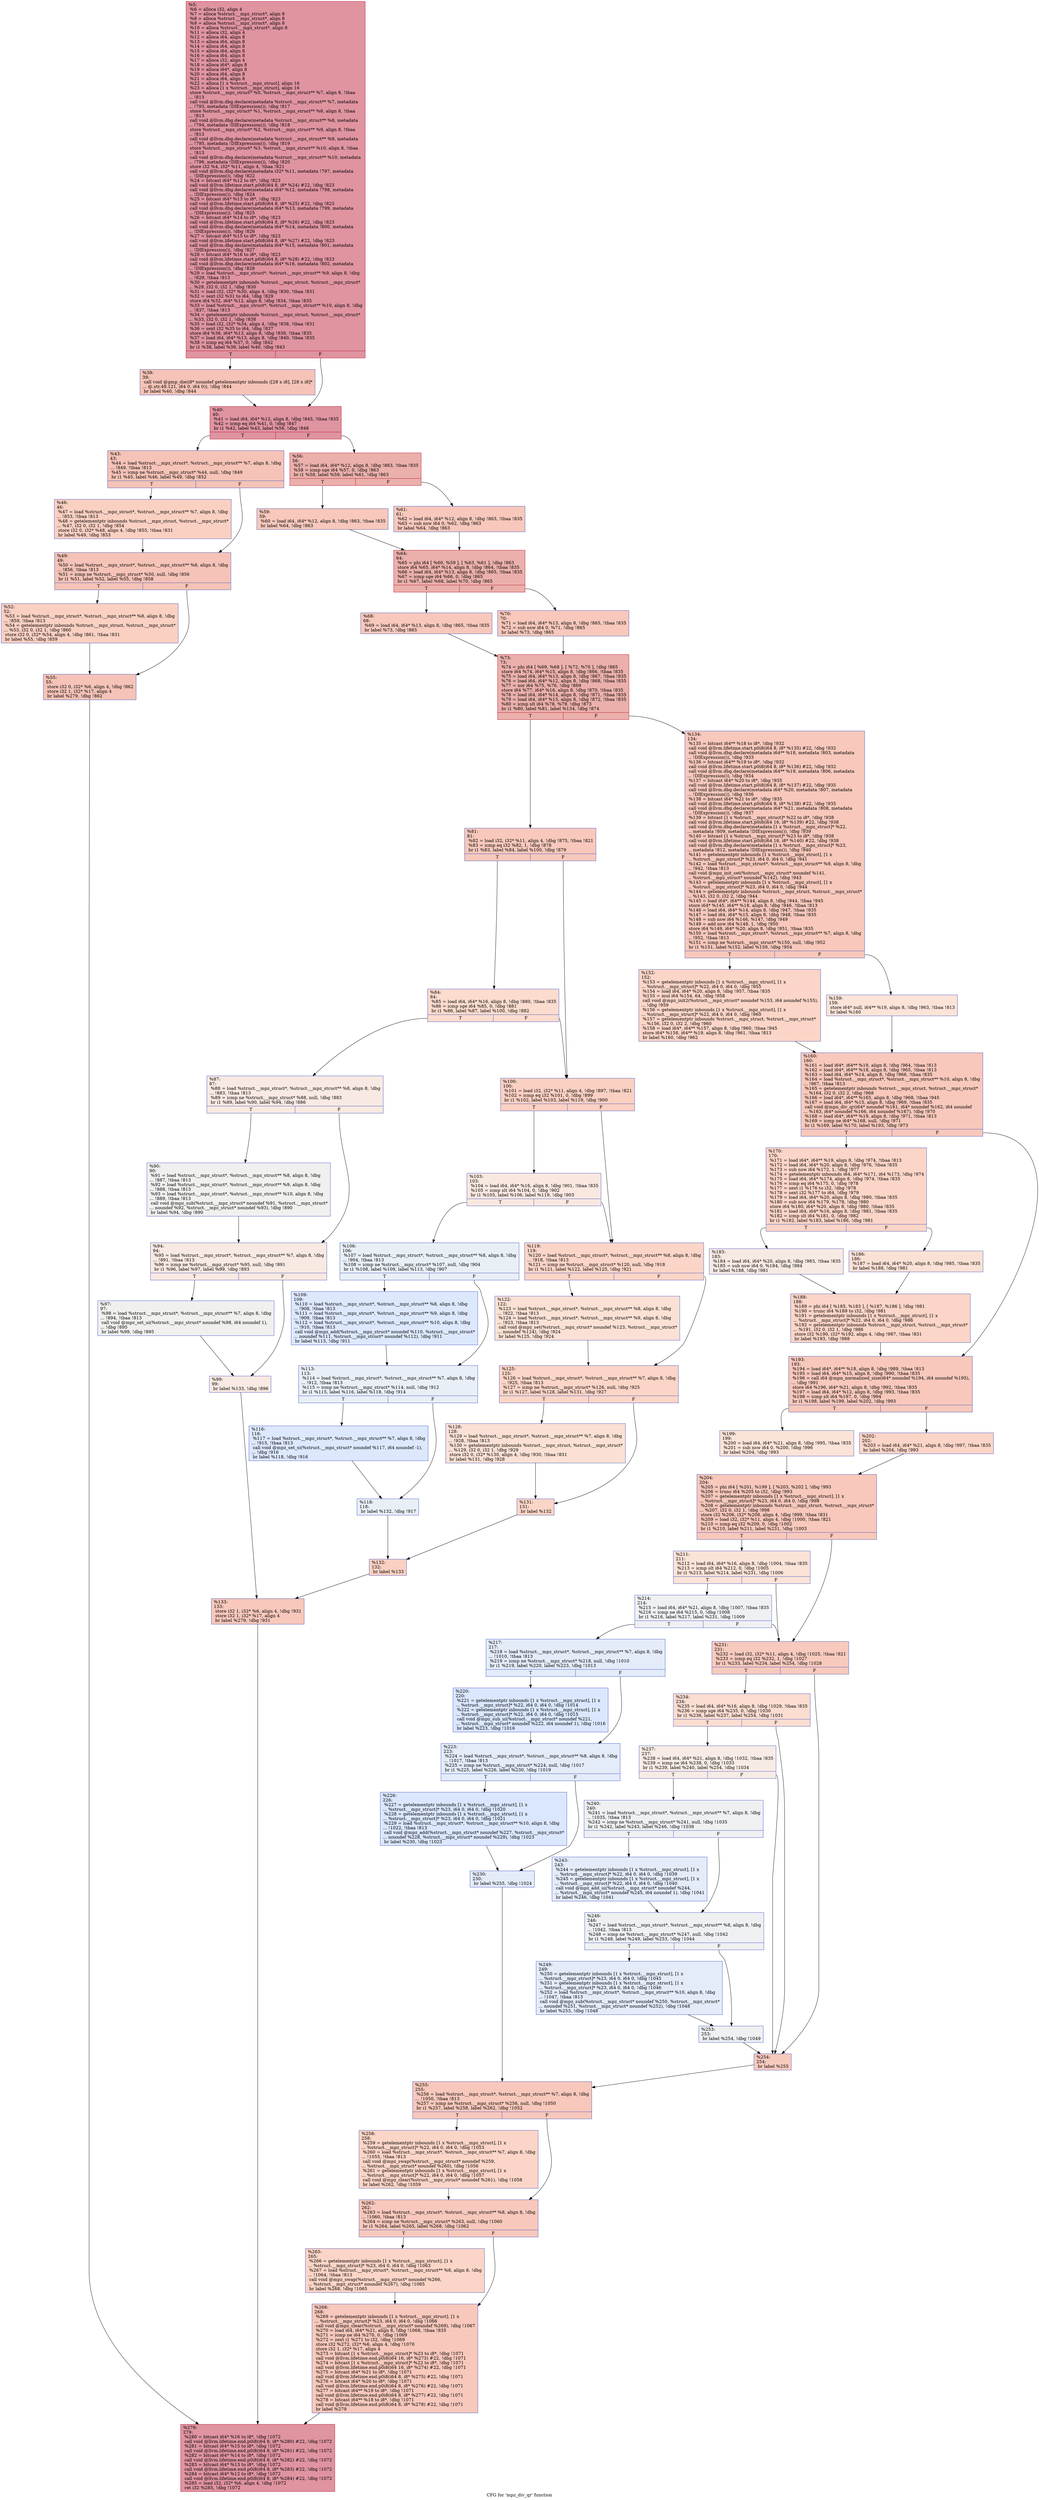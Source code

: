 digraph "CFG for 'mpz_div_qr' function" {
	label="CFG for 'mpz_div_qr' function";

	Node0x26c2de0 [shape=record,color="#b70d28ff", style=filled, fillcolor="#b70d2870",label="{%5:\l  %6 = alloca i32, align 4\l  %7 = alloca %struct.__mpz_struct*, align 8\l  %8 = alloca %struct.__mpz_struct*, align 8\l  %9 = alloca %struct.__mpz_struct*, align 8\l  %10 = alloca %struct.__mpz_struct*, align 8\l  %11 = alloca i32, align 4\l  %12 = alloca i64, align 8\l  %13 = alloca i64, align 8\l  %14 = alloca i64, align 8\l  %15 = alloca i64, align 8\l  %16 = alloca i64, align 8\l  %17 = alloca i32, align 4\l  %18 = alloca i64*, align 8\l  %19 = alloca i64*, align 8\l  %20 = alloca i64, align 8\l  %21 = alloca i64, align 8\l  %22 = alloca [1 x %struct.__mpz_struct], align 16\l  %23 = alloca [1 x %struct.__mpz_struct], align 16\l  store %struct.__mpz_struct* %0, %struct.__mpz_struct** %7, align 8, !tbaa\l... !813\l  call void @llvm.dbg.declare(metadata %struct.__mpz_struct** %7, metadata\l... !793, metadata !DIExpression()), !dbg !817\l  store %struct.__mpz_struct* %1, %struct.__mpz_struct** %8, align 8, !tbaa\l... !813\l  call void @llvm.dbg.declare(metadata %struct.__mpz_struct** %8, metadata\l... !794, metadata !DIExpression()), !dbg !818\l  store %struct.__mpz_struct* %2, %struct.__mpz_struct** %9, align 8, !tbaa\l... !813\l  call void @llvm.dbg.declare(metadata %struct.__mpz_struct** %9, metadata\l... !795, metadata !DIExpression()), !dbg !819\l  store %struct.__mpz_struct* %3, %struct.__mpz_struct** %10, align 8, !tbaa\l... !813\l  call void @llvm.dbg.declare(metadata %struct.__mpz_struct** %10, metadata\l... !796, metadata !DIExpression()), !dbg !820\l  store i32 %4, i32* %11, align 4, !tbaa !821\l  call void @llvm.dbg.declare(metadata i32* %11, metadata !797, metadata\l... !DIExpression()), !dbg !822\l  %24 = bitcast i64* %12 to i8*, !dbg !823\l  call void @llvm.lifetime.start.p0i8(i64 8, i8* %24) #22, !dbg !823\l  call void @llvm.dbg.declare(metadata i64* %12, metadata !798, metadata\l... !DIExpression()), !dbg !824\l  %25 = bitcast i64* %13 to i8*, !dbg !823\l  call void @llvm.lifetime.start.p0i8(i64 8, i8* %25) #22, !dbg !823\l  call void @llvm.dbg.declare(metadata i64* %13, metadata !799, metadata\l... !DIExpression()), !dbg !825\l  %26 = bitcast i64* %14 to i8*, !dbg !823\l  call void @llvm.lifetime.start.p0i8(i64 8, i8* %26) #22, !dbg !823\l  call void @llvm.dbg.declare(metadata i64* %14, metadata !800, metadata\l... !DIExpression()), !dbg !826\l  %27 = bitcast i64* %15 to i8*, !dbg !823\l  call void @llvm.lifetime.start.p0i8(i64 8, i8* %27) #22, !dbg !823\l  call void @llvm.dbg.declare(metadata i64* %15, metadata !801, metadata\l... !DIExpression()), !dbg !827\l  %28 = bitcast i64* %16 to i8*, !dbg !823\l  call void @llvm.lifetime.start.p0i8(i64 8, i8* %28) #22, !dbg !823\l  call void @llvm.dbg.declare(metadata i64* %16, metadata !802, metadata\l... !DIExpression()), !dbg !828\l  %29 = load %struct.__mpz_struct*, %struct.__mpz_struct** %9, align 8, !dbg\l... !829, !tbaa !813\l  %30 = getelementptr inbounds %struct.__mpz_struct, %struct.__mpz_struct*\l... %29, i32 0, i32 1, !dbg !830\l  %31 = load i32, i32* %30, align 4, !dbg !830, !tbaa !831\l  %32 = sext i32 %31 to i64, !dbg !829\l  store i64 %32, i64* %12, align 8, !dbg !834, !tbaa !835\l  %33 = load %struct.__mpz_struct*, %struct.__mpz_struct** %10, align 8, !dbg\l... !837, !tbaa !813\l  %34 = getelementptr inbounds %struct.__mpz_struct, %struct.__mpz_struct*\l... %33, i32 0, i32 1, !dbg !838\l  %35 = load i32, i32* %34, align 4, !dbg !838, !tbaa !831\l  %36 = sext i32 %35 to i64, !dbg !837\l  store i64 %36, i64* %13, align 8, !dbg !839, !tbaa !835\l  %37 = load i64, i64* %13, align 8, !dbg !840, !tbaa !835\l  %38 = icmp eq i64 %37, 0, !dbg !842\l  br i1 %38, label %39, label %40, !dbg !843\l|{<s0>T|<s1>F}}"];
	Node0x26c2de0:s0 -> Node0x26c3070;
	Node0x26c2de0:s1 -> Node0x26c30c0;
	Node0x26c3070 [shape=record,color="#3d50c3ff", style=filled, fillcolor="#e8765c70",label="{%39:\l39:                                               \l  call void @gmp_die(i8* noundef getelementptr inbounds ([28 x i8], [28 x i8]*\l... @.str.49.121, i64 0, i64 0)), !dbg !844\l  br label %40, !dbg !844\l}"];
	Node0x26c3070 -> Node0x26c30c0;
	Node0x26c30c0 [shape=record,color="#b70d28ff", style=filled, fillcolor="#b70d2870",label="{%40:\l40:                                               \l  %41 = load i64, i64* %12, align 8, !dbg !845, !tbaa !835\l  %42 = icmp eq i64 %41, 0, !dbg !847\l  br i1 %42, label %43, label %56, !dbg !848\l|{<s0>T|<s1>F}}"];
	Node0x26c30c0:s0 -> Node0x26c3110;
	Node0x26c30c0:s1 -> Node0x26c32a0;
	Node0x26c3110 [shape=record,color="#3d50c3ff", style=filled, fillcolor="#e8765c70",label="{%43:\l43:                                               \l  %44 = load %struct.__mpz_struct*, %struct.__mpz_struct** %7, align 8, !dbg\l... !849, !tbaa !813\l  %45 = icmp ne %struct.__mpz_struct* %44, null, !dbg !849\l  br i1 %45, label %46, label %49, !dbg !852\l|{<s0>T|<s1>F}}"];
	Node0x26c3110:s0 -> Node0x26c3160;
	Node0x26c3110:s1 -> Node0x26c31b0;
	Node0x26c3160 [shape=record,color="#3d50c3ff", style=filled, fillcolor="#f3947570",label="{%46:\l46:                                               \l  %47 = load %struct.__mpz_struct*, %struct.__mpz_struct** %7, align 8, !dbg\l... !853, !tbaa !813\l  %48 = getelementptr inbounds %struct.__mpz_struct, %struct.__mpz_struct*\l... %47, i32 0, i32 1, !dbg !854\l  store i32 0, i32* %48, align 4, !dbg !855, !tbaa !831\l  br label %49, !dbg !853\l}"];
	Node0x26c3160 -> Node0x26c31b0;
	Node0x26c31b0 [shape=record,color="#3d50c3ff", style=filled, fillcolor="#e8765c70",label="{%49:\l49:                                               \l  %50 = load %struct.__mpz_struct*, %struct.__mpz_struct** %8, align 8, !dbg\l... !856, !tbaa !813\l  %51 = icmp ne %struct.__mpz_struct* %50, null, !dbg !856\l  br i1 %51, label %52, label %55, !dbg !858\l|{<s0>T|<s1>F}}"];
	Node0x26c31b0:s0 -> Node0x26c3200;
	Node0x26c31b0:s1 -> Node0x26c3250;
	Node0x26c3200 [shape=record,color="#3d50c3ff", style=filled, fillcolor="#f3947570",label="{%52:\l52:                                               \l  %53 = load %struct.__mpz_struct*, %struct.__mpz_struct** %8, align 8, !dbg\l... !859, !tbaa !813\l  %54 = getelementptr inbounds %struct.__mpz_struct, %struct.__mpz_struct*\l... %53, i32 0, i32 1, !dbg !860\l  store i32 0, i32* %54, align 4, !dbg !861, !tbaa !831\l  br label %55, !dbg !859\l}"];
	Node0x26c3200 -> Node0x26c3250;
	Node0x26c3250 [shape=record,color="#3d50c3ff", style=filled, fillcolor="#e8765c70",label="{%55:\l55:                                               \l  store i32 0, i32* %6, align 4, !dbg !862\l  store i32 1, i32* %17, align 4\l  br label %279, !dbg !862\l}"];
	Node0x26c3250 -> Node0x26c45b0;
	Node0x26c32a0 [shape=record,color="#b70d28ff", style=filled, fillcolor="#d24b4070",label="{%56:\l56:                                               \l  %57 = load i64, i64* %12, align 8, !dbg !863, !tbaa !835\l  %58 = icmp sge i64 %57, 0, !dbg !863\l  br i1 %58, label %59, label %61, !dbg !863\l|{<s0>T|<s1>F}}"];
	Node0x26c32a0:s0 -> Node0x26c32f0;
	Node0x26c32a0:s1 -> Node0x26c3340;
	Node0x26c32f0 [shape=record,color="#3d50c3ff", style=filled, fillcolor="#ed836670",label="{%59:\l59:                                               \l  %60 = load i64, i64* %12, align 8, !dbg !863, !tbaa !835\l  br label %64, !dbg !863\l}"];
	Node0x26c32f0 -> Node0x26c3390;
	Node0x26c3340 [shape=record,color="#3d50c3ff", style=filled, fillcolor="#ed836670",label="{%61:\l61:                                               \l  %62 = load i64, i64* %12, align 8, !dbg !863, !tbaa !835\l  %63 = sub nsw i64 0, %62, !dbg !863\l  br label %64, !dbg !863\l}"];
	Node0x26c3340 -> Node0x26c3390;
	Node0x26c3390 [shape=record,color="#b70d28ff", style=filled, fillcolor="#d24b4070",label="{%64:\l64:                                               \l  %65 = phi i64 [ %60, %59 ], [ %63, %61 ], !dbg !863\l  store i64 %65, i64* %14, align 8, !dbg !864, !tbaa !835\l  %66 = load i64, i64* %13, align 8, !dbg !865, !tbaa !835\l  %67 = icmp sge i64 %66, 0, !dbg !865\l  br i1 %67, label %68, label %70, !dbg !865\l|{<s0>T|<s1>F}}"];
	Node0x26c3390:s0 -> Node0x26c33e0;
	Node0x26c3390:s1 -> Node0x26c3430;
	Node0x26c33e0 [shape=record,color="#3d50c3ff", style=filled, fillcolor="#ed836670",label="{%68:\l68:                                               \l  %69 = load i64, i64* %13, align 8, !dbg !865, !tbaa !835\l  br label %73, !dbg !865\l}"];
	Node0x26c33e0 -> Node0x26c3480;
	Node0x26c3430 [shape=record,color="#3d50c3ff", style=filled, fillcolor="#ed836670",label="{%70:\l70:                                               \l  %71 = load i64, i64* %13, align 8, !dbg !865, !tbaa !835\l  %72 = sub nsw i64 0, %71, !dbg !865\l  br label %73, !dbg !865\l}"];
	Node0x26c3430 -> Node0x26c3480;
	Node0x26c3480 [shape=record,color="#b70d28ff", style=filled, fillcolor="#d24b4070",label="{%73:\l73:                                               \l  %74 = phi i64 [ %69, %68 ], [ %72, %70 ], !dbg !865\l  store i64 %74, i64* %15, align 8, !dbg !866, !tbaa !835\l  %75 = load i64, i64* %13, align 8, !dbg !867, !tbaa !835\l  %76 = load i64, i64* %12, align 8, !dbg !868, !tbaa !835\l  %77 = xor i64 %75, %76, !dbg !869\l  store i64 %77, i64* %16, align 8, !dbg !870, !tbaa !835\l  %78 = load i64, i64* %14, align 8, !dbg !871, !tbaa !835\l  %79 = load i64, i64* %15, align 8, !dbg !872, !tbaa !835\l  %80 = icmp slt i64 %78, %79, !dbg !873\l  br i1 %80, label %81, label %134, !dbg !874\l|{<s0>T|<s1>F}}"];
	Node0x26c3480:s0 -> Node0x26c34d0;
	Node0x26c3480:s1 -> Node0x26c3b60;
	Node0x26c34d0 [shape=record,color="#3d50c3ff", style=filled, fillcolor="#ed836670",label="{%81:\l81:                                               \l  %82 = load i32, i32* %11, align 4, !dbg !875, !tbaa !821\l  %83 = icmp eq i32 %82, 1, !dbg !878\l  br i1 %83, label %84, label %100, !dbg !879\l|{<s0>T|<s1>F}}"];
	Node0x26c34d0:s0 -> Node0x26c3520;
	Node0x26c34d0:s1 -> Node0x26c3700;
	Node0x26c3520 [shape=record,color="#3d50c3ff", style=filled, fillcolor="#f7af9170",label="{%84:\l84:                                               \l  %85 = load i64, i64* %16, align 8, !dbg !880, !tbaa !835\l  %86 = icmp sge i64 %85, 0, !dbg !881\l  br i1 %86, label %87, label %100, !dbg !882\l|{<s0>T|<s1>F}}"];
	Node0x26c3520:s0 -> Node0x26c3570;
	Node0x26c3520:s1 -> Node0x26c3700;
	Node0x26c3570 [shape=record,color="#3d50c3ff", style=filled, fillcolor="#efcebd70",label="{%87:\l87:                                               \l  %88 = load %struct.__mpz_struct*, %struct.__mpz_struct** %8, align 8, !dbg\l... !883, !tbaa !813\l  %89 = icmp ne %struct.__mpz_struct* %88, null, !dbg !883\l  br i1 %89, label %90, label %94, !dbg !886\l|{<s0>T|<s1>F}}"];
	Node0x26c3570:s0 -> Node0x26c35c0;
	Node0x26c3570:s1 -> Node0x26c3610;
	Node0x26c35c0 [shape=record,color="#3d50c3ff", style=filled, fillcolor="#dedcdb70",label="{%90:\l90:                                               \l  %91 = load %struct.__mpz_struct*, %struct.__mpz_struct** %8, align 8, !dbg\l... !887, !tbaa !813\l  %92 = load %struct.__mpz_struct*, %struct.__mpz_struct** %9, align 8, !dbg\l... !888, !tbaa !813\l  %93 = load %struct.__mpz_struct*, %struct.__mpz_struct** %10, align 8, !dbg\l... !889, !tbaa !813\l  call void @mpz_sub(%struct.__mpz_struct* noundef %91, %struct.__mpz_struct*\l... noundef %92, %struct.__mpz_struct* noundef %93), !dbg !890\l  br label %94, !dbg !890\l}"];
	Node0x26c35c0 -> Node0x26c3610;
	Node0x26c3610 [shape=record,color="#3d50c3ff", style=filled, fillcolor="#efcebd70",label="{%94:\l94:                                               \l  %95 = load %struct.__mpz_struct*, %struct.__mpz_struct** %7, align 8, !dbg\l... !891, !tbaa !813\l  %96 = icmp ne %struct.__mpz_struct* %95, null, !dbg !891\l  br i1 %96, label %97, label %99, !dbg !893\l|{<s0>T|<s1>F}}"];
	Node0x26c3610:s0 -> Node0x26c3660;
	Node0x26c3610:s1 -> Node0x26c36b0;
	Node0x26c3660 [shape=record,color="#3d50c3ff", style=filled, fillcolor="#dedcdb70",label="{%97:\l97:                                               \l  %98 = load %struct.__mpz_struct*, %struct.__mpz_struct** %7, align 8, !dbg\l... !894, !tbaa !813\l  call void @mpz_set_ui(%struct.__mpz_struct* noundef %98, i64 noundef 1),\l... !dbg !895\l  br label %99, !dbg !895\l}"];
	Node0x26c3660 -> Node0x26c36b0;
	Node0x26c36b0 [shape=record,color="#3d50c3ff", style=filled, fillcolor="#efcebd70",label="{%99:\l99:                                               \l  br label %133, !dbg !896\l}"];
	Node0x26c36b0 -> Node0x26c3b10;
	Node0x26c3700 [shape=record,color="#3d50c3ff", style=filled, fillcolor="#f3947570",label="{%100:\l100:                                              \l  %101 = load i32, i32* %11, align 4, !dbg !897, !tbaa !821\l  %102 = icmp eq i32 %101, 0, !dbg !899\l  br i1 %102, label %103, label %119, !dbg !900\l|{<s0>T|<s1>F}}"];
	Node0x26c3700:s0 -> Node0x26c3750;
	Node0x26c3700:s1 -> Node0x26c3930;
	Node0x26c3750 [shape=record,color="#3d50c3ff", style=filled, fillcolor="#f1ccb870",label="{%103:\l103:                                              \l  %104 = load i64, i64* %16, align 8, !dbg !901, !tbaa !835\l  %105 = icmp slt i64 %104, 0, !dbg !902\l  br i1 %105, label %106, label %119, !dbg !903\l|{<s0>T|<s1>F}}"];
	Node0x26c3750:s0 -> Node0x26c37a0;
	Node0x26c3750:s1 -> Node0x26c3930;
	Node0x26c37a0 [shape=record,color="#3d50c3ff", style=filled, fillcolor="#cedaeb70",label="{%106:\l106:                                              \l  %107 = load %struct.__mpz_struct*, %struct.__mpz_struct** %8, align 8, !dbg\l... !904, !tbaa !813\l  %108 = icmp ne %struct.__mpz_struct* %107, null, !dbg !904\l  br i1 %108, label %109, label %113, !dbg !907\l|{<s0>T|<s1>F}}"];
	Node0x26c37a0:s0 -> Node0x26c37f0;
	Node0x26c37a0:s1 -> Node0x26c3840;
	Node0x26c37f0 [shape=record,color="#3d50c3ff", style=filled, fillcolor="#b2ccfb70",label="{%109:\l109:                                              \l  %110 = load %struct.__mpz_struct*, %struct.__mpz_struct** %8, align 8, !dbg\l... !908, !tbaa !813\l  %111 = load %struct.__mpz_struct*, %struct.__mpz_struct** %9, align 8, !dbg\l... !909, !tbaa !813\l  %112 = load %struct.__mpz_struct*, %struct.__mpz_struct** %10, align 8, !dbg\l... !910, !tbaa !813\l  call void @mpz_add(%struct.__mpz_struct* noundef %110, %struct.__mpz_struct*\l... noundef %111, %struct.__mpz_struct* noundef %112), !dbg !911\l  br label %113, !dbg !911\l}"];
	Node0x26c37f0 -> Node0x26c3840;
	Node0x26c3840 [shape=record,color="#3d50c3ff", style=filled, fillcolor="#cedaeb70",label="{%113:\l113:                                              \l  %114 = load %struct.__mpz_struct*, %struct.__mpz_struct** %7, align 8, !dbg\l... !912, !tbaa !813\l  %115 = icmp ne %struct.__mpz_struct* %114, null, !dbg !912\l  br i1 %115, label %116, label %118, !dbg !914\l|{<s0>T|<s1>F}}"];
	Node0x26c3840:s0 -> Node0x26c3890;
	Node0x26c3840:s1 -> Node0x26c38e0;
	Node0x26c3890 [shape=record,color="#3d50c3ff", style=filled, fillcolor="#b2ccfb70",label="{%116:\l116:                                              \l  %117 = load %struct.__mpz_struct*, %struct.__mpz_struct** %7, align 8, !dbg\l... !915, !tbaa !813\l  call void @mpz_set_si(%struct.__mpz_struct* noundef %117, i64 noundef -1),\l... !dbg !916\l  br label %118, !dbg !916\l}"];
	Node0x26c3890 -> Node0x26c38e0;
	Node0x26c38e0 [shape=record,color="#3d50c3ff", style=filled, fillcolor="#cedaeb70",label="{%118:\l118:                                              \l  br label %132, !dbg !917\l}"];
	Node0x26c38e0 -> Node0x26c3ac0;
	Node0x26c3930 [shape=record,color="#3d50c3ff", style=filled, fillcolor="#f5a08170",label="{%119:\l119:                                              \l  %120 = load %struct.__mpz_struct*, %struct.__mpz_struct** %8, align 8, !dbg\l... !918, !tbaa !813\l  %121 = icmp ne %struct.__mpz_struct* %120, null, !dbg !918\l  br i1 %121, label %122, label %125, !dbg !921\l|{<s0>T|<s1>F}}"];
	Node0x26c3930:s0 -> Node0x26c3980;
	Node0x26c3930:s1 -> Node0x26c39d0;
	Node0x26c3980 [shape=record,color="#3d50c3ff", style=filled, fillcolor="#f7bca170",label="{%122:\l122:                                              \l  %123 = load %struct.__mpz_struct*, %struct.__mpz_struct** %8, align 8, !dbg\l... !922, !tbaa !813\l  %124 = load %struct.__mpz_struct*, %struct.__mpz_struct** %9, align 8, !dbg\l... !923, !tbaa !813\l  call void @mpz_set(%struct.__mpz_struct* noundef %123, %struct.__mpz_struct*\l... noundef %124), !dbg !924\l  br label %125, !dbg !924\l}"];
	Node0x26c3980 -> Node0x26c39d0;
	Node0x26c39d0 [shape=record,color="#3d50c3ff", style=filled, fillcolor="#f5a08170",label="{%125:\l125:                                              \l  %126 = load %struct.__mpz_struct*, %struct.__mpz_struct** %7, align 8, !dbg\l... !925, !tbaa !813\l  %127 = icmp ne %struct.__mpz_struct* %126, null, !dbg !925\l  br i1 %127, label %128, label %131, !dbg !927\l|{<s0>T|<s1>F}}"];
	Node0x26c39d0:s0 -> Node0x26c3a20;
	Node0x26c39d0:s1 -> Node0x26c3a70;
	Node0x26c3a20 [shape=record,color="#3d50c3ff", style=filled, fillcolor="#f7bca170",label="{%128:\l128:                                              \l  %129 = load %struct.__mpz_struct*, %struct.__mpz_struct** %7, align 8, !dbg\l... !928, !tbaa !813\l  %130 = getelementptr inbounds %struct.__mpz_struct, %struct.__mpz_struct*\l... %129, i32 0, i32 1, !dbg !929\l  store i32 0, i32* %130, align 4, !dbg !930, !tbaa !831\l  br label %131, !dbg !928\l}"];
	Node0x26c3a20 -> Node0x26c3a70;
	Node0x26c3a70 [shape=record,color="#3d50c3ff", style=filled, fillcolor="#f5a08170",label="{%131:\l131:                                              \l  br label %132\l}"];
	Node0x26c3a70 -> Node0x26c3ac0;
	Node0x26c3ac0 [shape=record,color="#3d50c3ff", style=filled, fillcolor="#f3947570",label="{%132:\l132:                                              \l  br label %133\l}"];
	Node0x26c3ac0 -> Node0x26c3b10;
	Node0x26c3b10 [shape=record,color="#3d50c3ff", style=filled, fillcolor="#ed836670",label="{%133:\l133:                                              \l  store i32 1, i32* %6, align 4, !dbg !931\l  store i32 1, i32* %17, align 4\l  br label %279, !dbg !931\l}"];
	Node0x26c3b10 -> Node0x26c45b0;
	Node0x26c3b60 [shape=record,color="#3d50c3ff", style=filled, fillcolor="#ed836670",label="{%134:\l134:                                              \l  %135 = bitcast i64** %18 to i8*, !dbg !932\l  call void @llvm.lifetime.start.p0i8(i64 8, i8* %135) #22, !dbg !932\l  call void @llvm.dbg.declare(metadata i64** %18, metadata !803, metadata\l... !DIExpression()), !dbg !933\l  %136 = bitcast i64** %19 to i8*, !dbg !932\l  call void @llvm.lifetime.start.p0i8(i64 8, i8* %136) #22, !dbg !932\l  call void @llvm.dbg.declare(metadata i64** %19, metadata !806, metadata\l... !DIExpression()), !dbg !934\l  %137 = bitcast i64* %20 to i8*, !dbg !935\l  call void @llvm.lifetime.start.p0i8(i64 8, i8* %137) #22, !dbg !935\l  call void @llvm.dbg.declare(metadata i64* %20, metadata !807, metadata\l... !DIExpression()), !dbg !936\l  %138 = bitcast i64* %21 to i8*, !dbg !935\l  call void @llvm.lifetime.start.p0i8(i64 8, i8* %138) #22, !dbg !935\l  call void @llvm.dbg.declare(metadata i64* %21, metadata !808, metadata\l... !DIExpression()), !dbg !937\l  %139 = bitcast [1 x %struct.__mpz_struct]* %22 to i8*, !dbg !938\l  call void @llvm.lifetime.start.p0i8(i64 16, i8* %139) #22, !dbg !938\l  call void @llvm.dbg.declare(metadata [1 x %struct.__mpz_struct]* %22,\l... metadata !809, metadata !DIExpression()), !dbg !939\l  %140 = bitcast [1 x %struct.__mpz_struct]* %23 to i8*, !dbg !938\l  call void @llvm.lifetime.start.p0i8(i64 16, i8* %140) #22, !dbg !938\l  call void @llvm.dbg.declare(metadata [1 x %struct.__mpz_struct]* %23,\l... metadata !812, metadata !DIExpression()), !dbg !940\l  %141 = getelementptr inbounds [1 x %struct.__mpz_struct], [1 x\l... %struct.__mpz_struct]* %23, i64 0, i64 0, !dbg !941\l  %142 = load %struct.__mpz_struct*, %struct.__mpz_struct** %9, align 8, !dbg\l... !942, !tbaa !813\l  call void @mpz_init_set(%struct.__mpz_struct* noundef %141,\l... %struct.__mpz_struct* noundef %142), !dbg !943\l  %143 = getelementptr inbounds [1 x %struct.__mpz_struct], [1 x\l... %struct.__mpz_struct]* %23, i64 0, i64 0, !dbg !944\l  %144 = getelementptr inbounds %struct.__mpz_struct, %struct.__mpz_struct*\l... %143, i32 0, i32 2, !dbg !944\l  %145 = load i64*, i64** %144, align 8, !dbg !944, !tbaa !945\l  store i64* %145, i64** %18, align 8, !dbg !946, !tbaa !813\l  %146 = load i64, i64* %14, align 8, !dbg !947, !tbaa !835\l  %147 = load i64, i64* %15, align 8, !dbg !948, !tbaa !835\l  %148 = sub nsw i64 %146, %147, !dbg !949\l  %149 = add nsw i64 %148, 1, !dbg !950\l  store i64 %149, i64* %20, align 8, !dbg !951, !tbaa !835\l  %150 = load %struct.__mpz_struct*, %struct.__mpz_struct** %7, align 8, !dbg\l... !952, !tbaa !813\l  %151 = icmp ne %struct.__mpz_struct* %150, null, !dbg !952\l  br i1 %151, label %152, label %159, !dbg !954\l|{<s0>T|<s1>F}}"];
	Node0x26c3b60:s0 -> Node0x26c3bb0;
	Node0x26c3b60:s1 -> Node0x26c3c00;
	Node0x26c3bb0 [shape=record,color="#3d50c3ff", style=filled, fillcolor="#f5a08170",label="{%152:\l152:                                              \l  %153 = getelementptr inbounds [1 x %struct.__mpz_struct], [1 x\l... %struct.__mpz_struct]* %22, i64 0, i64 0, !dbg !955\l  %154 = load i64, i64* %20, align 8, !dbg !957, !tbaa !835\l  %155 = mul i64 %154, 64, !dbg !958\l  call void @mpz_init2(%struct.__mpz_struct* noundef %153, i64 noundef %155),\l... !dbg !959\l  %156 = getelementptr inbounds [1 x %struct.__mpz_struct], [1 x\l... %struct.__mpz_struct]* %22, i64 0, i64 0, !dbg !960\l  %157 = getelementptr inbounds %struct.__mpz_struct, %struct.__mpz_struct*\l... %156, i32 0, i32 2, !dbg !960\l  %158 = load i64*, i64** %157, align 8, !dbg !960, !tbaa !945\l  store i64* %158, i64** %19, align 8, !dbg !961, !tbaa !813\l  br label %160, !dbg !962\l}"];
	Node0x26c3bb0 -> Node0x26c3c50;
	Node0x26c3c00 [shape=record,color="#3d50c3ff", style=filled, fillcolor="#f6bfa670",label="{%159:\l159:                                              \l  store i64* null, i64** %19, align 8, !dbg !963, !tbaa !813\l  br label %160\l}"];
	Node0x26c3c00 -> Node0x26c3c50;
	Node0x26c3c50 [shape=record,color="#3d50c3ff", style=filled, fillcolor="#ed836670",label="{%160:\l160:                                              \l  %161 = load i64*, i64** %19, align 8, !dbg !964, !tbaa !813\l  %162 = load i64*, i64** %18, align 8, !dbg !965, !tbaa !813\l  %163 = load i64, i64* %14, align 8, !dbg !966, !tbaa !835\l  %164 = load %struct.__mpz_struct*, %struct.__mpz_struct** %10, align 8, !dbg\l... !967, !tbaa !813\l  %165 = getelementptr inbounds %struct.__mpz_struct, %struct.__mpz_struct*\l... %164, i32 0, i32 2, !dbg !968\l  %166 = load i64*, i64** %165, align 8, !dbg !968, !tbaa !945\l  %167 = load i64, i64* %15, align 8, !dbg !969, !tbaa !835\l  call void @mpn_div_qr(i64* noundef %161, i64* noundef %162, i64 noundef\l... %163, i64* noundef %166, i64 noundef %167), !dbg !970\l  %168 = load i64*, i64** %19, align 8, !dbg !971, !tbaa !813\l  %169 = icmp ne i64* %168, null, !dbg !971\l  br i1 %169, label %170, label %193, !dbg !973\l|{<s0>T|<s1>F}}"];
	Node0x26c3c50:s0 -> Node0x26c3ca0;
	Node0x26c3c50:s1 -> Node0x26c3de0;
	Node0x26c3ca0 [shape=record,color="#3d50c3ff", style=filled, fillcolor="#f5a08170",label="{%170:\l170:                                              \l  %171 = load i64*, i64** %19, align 8, !dbg !974, !tbaa !813\l  %172 = load i64, i64* %20, align 8, !dbg !976, !tbaa !835\l  %173 = sub nsw i64 %172, 1, !dbg !977\l  %174 = getelementptr inbounds i64, i64* %171, i64 %173, !dbg !974\l  %175 = load i64, i64* %174, align 8, !dbg !974, !tbaa !835\l  %176 = icmp eq i64 %175, 0, !dbg !978\l  %177 = zext i1 %176 to i32, !dbg !978\l  %178 = sext i32 %177 to i64, !dbg !979\l  %179 = load i64, i64* %20, align 8, !dbg !980, !tbaa !835\l  %180 = sub nsw i64 %179, %178, !dbg !980\l  store i64 %180, i64* %20, align 8, !dbg !980, !tbaa !835\l  %181 = load i64, i64* %16, align 8, !dbg !981, !tbaa !835\l  %182 = icmp slt i64 %181, 0, !dbg !982\l  br i1 %182, label %183, label %186, !dbg !981\l|{<s0>T|<s1>F}}"];
	Node0x26c3ca0:s0 -> Node0x26c3cf0;
	Node0x26c3ca0:s1 -> Node0x26c3d40;
	Node0x26c3cf0 [shape=record,color="#3d50c3ff", style=filled, fillcolor="#eed0c070",label="{%183:\l183:                                              \l  %184 = load i64, i64* %20, align 8, !dbg !983, !tbaa !835\l  %185 = sub nsw i64 0, %184, !dbg !984\l  br label %188, !dbg !981\l}"];
	Node0x26c3cf0 -> Node0x26c3d90;
	Node0x26c3d40 [shape=record,color="#3d50c3ff", style=filled, fillcolor="#f7bca170",label="{%186:\l186:                                              \l  %187 = load i64, i64* %20, align 8, !dbg !985, !tbaa !835\l  br label %188, !dbg !981\l}"];
	Node0x26c3d40 -> Node0x26c3d90;
	Node0x26c3d90 [shape=record,color="#3d50c3ff", style=filled, fillcolor="#f5a08170",label="{%188:\l188:                                              \l  %189 = phi i64 [ %185, %183 ], [ %187, %186 ], !dbg !981\l  %190 = trunc i64 %189 to i32, !dbg !981\l  %191 = getelementptr inbounds [1 x %struct.__mpz_struct], [1 x\l... %struct.__mpz_struct]* %22, i64 0, i64 0, !dbg !986\l  %192 = getelementptr inbounds %struct.__mpz_struct, %struct.__mpz_struct*\l... %191, i32 0, i32 1, !dbg !986\l  store i32 %190, i32* %192, align 4, !dbg !987, !tbaa !831\l  br label %193, !dbg !988\l}"];
	Node0x26c3d90 -> Node0x26c3de0;
	Node0x26c3de0 [shape=record,color="#3d50c3ff", style=filled, fillcolor="#ed836670",label="{%193:\l193:                                              \l  %194 = load i64*, i64** %18, align 8, !dbg !989, !tbaa !813\l  %195 = load i64, i64* %15, align 8, !dbg !990, !tbaa !835\l  %196 = call i64 @mpn_normalized_size(i64* noundef %194, i64 noundef %195),\l... !dbg !991\l  store i64 %196, i64* %21, align 8, !dbg !992, !tbaa !835\l  %197 = load i64, i64* %12, align 8, !dbg !993, !tbaa !835\l  %198 = icmp slt i64 %197, 0, !dbg !994\l  br i1 %198, label %199, label %202, !dbg !993\l|{<s0>T|<s1>F}}"];
	Node0x26c3de0:s0 -> Node0x26c3e30;
	Node0x26c3de0:s1 -> Node0x26c3e80;
	Node0x26c3e30 [shape=record,color="#3d50c3ff", style=filled, fillcolor="#f6bfa670",label="{%199:\l199:                                              \l  %200 = load i64, i64* %21, align 8, !dbg !995, !tbaa !835\l  %201 = sub nsw i64 0, %200, !dbg !996\l  br label %204, !dbg !993\l}"];
	Node0x26c3e30 -> Node0x26c3ed0;
	Node0x26c3e80 [shape=record,color="#3d50c3ff", style=filled, fillcolor="#f5a08170",label="{%202:\l202:                                              \l  %203 = load i64, i64* %21, align 8, !dbg !997, !tbaa !835\l  br label %204, !dbg !993\l}"];
	Node0x26c3e80 -> Node0x26c3ed0;
	Node0x26c3ed0 [shape=record,color="#3d50c3ff", style=filled, fillcolor="#ed836670",label="{%204:\l204:                                              \l  %205 = phi i64 [ %201, %199 ], [ %203, %202 ], !dbg !993\l  %206 = trunc i64 %205 to i32, !dbg !993\l  %207 = getelementptr inbounds [1 x %struct.__mpz_struct], [1 x\l... %struct.__mpz_struct]* %23, i64 0, i64 0, !dbg !998\l  %208 = getelementptr inbounds %struct.__mpz_struct, %struct.__mpz_struct*\l... %207, i32 0, i32 1, !dbg !998\l  store i32 %206, i32* %208, align 4, !dbg !999, !tbaa !831\l  %209 = load i32, i32* %11, align 4, !dbg !1000, !tbaa !821\l  %210 = icmp eq i32 %209, 0, !dbg !1002\l  br i1 %210, label %211, label %231, !dbg !1003\l|{<s0>T|<s1>F}}"];
	Node0x26c3ed0:s0 -> Node0x26c3f20;
	Node0x26c3ed0:s1 -> Node0x26c4150;
	Node0x26c3f20 [shape=record,color="#3d50c3ff", style=filled, fillcolor="#f6bfa670",label="{%211:\l211:                                              \l  %212 = load i64, i64* %16, align 8, !dbg !1004, !tbaa !835\l  %213 = icmp slt i64 %212, 0, !dbg !1005\l  br i1 %213, label %214, label %231, !dbg !1006\l|{<s0>T|<s1>F}}"];
	Node0x26c3f20:s0 -> Node0x26c3f70;
	Node0x26c3f20:s1 -> Node0x26c4150;
	Node0x26c3f70 [shape=record,color="#3d50c3ff", style=filled, fillcolor="#d9dce170",label="{%214:\l214:                                              \l  %215 = load i64, i64* %21, align 8, !dbg !1007, !tbaa !835\l  %216 = icmp ne i64 %215, 0, !dbg !1008\l  br i1 %216, label %217, label %231, !dbg !1009\l|{<s0>T|<s1>F}}"];
	Node0x26c3f70:s0 -> Node0x26c3fc0;
	Node0x26c3f70:s1 -> Node0x26c4150;
	Node0x26c3fc0 [shape=record,color="#3d50c3ff", style=filled, fillcolor="#c1d4f470",label="{%217:\l217:                                              \l  %218 = load %struct.__mpz_struct*, %struct.__mpz_struct** %7, align 8, !dbg\l... !1010, !tbaa !813\l  %219 = icmp ne %struct.__mpz_struct* %218, null, !dbg !1010\l  br i1 %219, label %220, label %223, !dbg !1013\l|{<s0>T|<s1>F}}"];
	Node0x26c3fc0:s0 -> Node0x26c4010;
	Node0x26c3fc0:s1 -> Node0x26c4060;
	Node0x26c4010 [shape=record,color="#3d50c3ff", style=filled, fillcolor="#aec9fc70",label="{%220:\l220:                                              \l  %221 = getelementptr inbounds [1 x %struct.__mpz_struct], [1 x\l... %struct.__mpz_struct]* %22, i64 0, i64 0, !dbg !1014\l  %222 = getelementptr inbounds [1 x %struct.__mpz_struct], [1 x\l... %struct.__mpz_struct]* %22, i64 0, i64 0, !dbg !1015\l  call void @mpz_sub_ui(%struct.__mpz_struct* noundef %221,\l... %struct.__mpz_struct* noundef %222, i64 noundef 1), !dbg !1016\l  br label %223, !dbg !1016\l}"];
	Node0x26c4010 -> Node0x26c4060;
	Node0x26c4060 [shape=record,color="#3d50c3ff", style=filled, fillcolor="#c1d4f470",label="{%223:\l223:                                              \l  %224 = load %struct.__mpz_struct*, %struct.__mpz_struct** %8, align 8, !dbg\l... !1017, !tbaa !813\l  %225 = icmp ne %struct.__mpz_struct* %224, null, !dbg !1017\l  br i1 %225, label %226, label %230, !dbg !1019\l|{<s0>T|<s1>F}}"];
	Node0x26c4060:s0 -> Node0x26c40b0;
	Node0x26c4060:s1 -> Node0x26c4100;
	Node0x26c40b0 [shape=record,color="#3d50c3ff", style=filled, fillcolor="#aec9fc70",label="{%226:\l226:                                              \l  %227 = getelementptr inbounds [1 x %struct.__mpz_struct], [1 x\l... %struct.__mpz_struct]* %23, i64 0, i64 0, !dbg !1020\l  %228 = getelementptr inbounds [1 x %struct.__mpz_struct], [1 x\l... %struct.__mpz_struct]* %23, i64 0, i64 0, !dbg !1021\l  %229 = load %struct.__mpz_struct*, %struct.__mpz_struct** %10, align 8, !dbg\l... !1022, !tbaa !813\l  call void @mpz_add(%struct.__mpz_struct* noundef %227, %struct.__mpz_struct*\l... noundef %228, %struct.__mpz_struct* noundef %229), !dbg !1023\l  br label %230, !dbg !1023\l}"];
	Node0x26c40b0 -> Node0x26c4100;
	Node0x26c4100 [shape=record,color="#3d50c3ff", style=filled, fillcolor="#c1d4f470",label="{%230:\l230:                                              \l  br label %255, !dbg !1024\l}"];
	Node0x26c4100 -> Node0x26c4420;
	Node0x26c4150 [shape=record,color="#3d50c3ff", style=filled, fillcolor="#ef886b70",label="{%231:\l231:                                              \l  %232 = load i32, i32* %11, align 4, !dbg !1025, !tbaa !821\l  %233 = icmp eq i32 %232, 1, !dbg !1027\l  br i1 %233, label %234, label %254, !dbg !1028\l|{<s0>T|<s1>F}}"];
	Node0x26c4150:s0 -> Node0x26c41a0;
	Node0x26c4150:s1 -> Node0x26c43d0;
	Node0x26c41a0 [shape=record,color="#3d50c3ff", style=filled, fillcolor="#f7b39670",label="{%234:\l234:                                              \l  %235 = load i64, i64* %16, align 8, !dbg !1029, !tbaa !835\l  %236 = icmp sge i64 %235, 0, !dbg !1030\l  br i1 %236, label %237, label %254, !dbg !1031\l|{<s0>T|<s1>F}}"];
	Node0x26c41a0:s0 -> Node0x26c41f0;
	Node0x26c41a0:s1 -> Node0x26c43d0;
	Node0x26c41f0 [shape=record,color="#3d50c3ff", style=filled, fillcolor="#ecd3c570",label="{%237:\l237:                                              \l  %238 = load i64, i64* %21, align 8, !dbg !1032, !tbaa !835\l  %239 = icmp ne i64 %238, 0, !dbg !1033\l  br i1 %239, label %240, label %254, !dbg !1034\l|{<s0>T|<s1>F}}"];
	Node0x26c41f0:s0 -> Node0x26c4240;
	Node0x26c41f0:s1 -> Node0x26c43d0;
	Node0x26c4240 [shape=record,color="#3d50c3ff", style=filled, fillcolor="#d9dce170",label="{%240:\l240:                                              \l  %241 = load %struct.__mpz_struct*, %struct.__mpz_struct** %7, align 8, !dbg\l... !1035, !tbaa !813\l  %242 = icmp ne %struct.__mpz_struct* %241, null, !dbg !1035\l  br i1 %242, label %243, label %246, !dbg !1038\l|{<s0>T|<s1>F}}"];
	Node0x26c4240:s0 -> Node0x26c4290;
	Node0x26c4240:s1 -> Node0x26c42e0;
	Node0x26c4290 [shape=record,color="#3d50c3ff", style=filled, fillcolor="#c1d4f470",label="{%243:\l243:                                              \l  %244 = getelementptr inbounds [1 x %struct.__mpz_struct], [1 x\l... %struct.__mpz_struct]* %22, i64 0, i64 0, !dbg !1039\l  %245 = getelementptr inbounds [1 x %struct.__mpz_struct], [1 x\l... %struct.__mpz_struct]* %22, i64 0, i64 0, !dbg !1040\l  call void @mpz_add_ui(%struct.__mpz_struct* noundef %244,\l... %struct.__mpz_struct* noundef %245, i64 noundef 1), !dbg !1041\l  br label %246, !dbg !1041\l}"];
	Node0x26c4290 -> Node0x26c42e0;
	Node0x26c42e0 [shape=record,color="#3d50c3ff", style=filled, fillcolor="#d9dce170",label="{%246:\l246:                                              \l  %247 = load %struct.__mpz_struct*, %struct.__mpz_struct** %8, align 8, !dbg\l... !1042, !tbaa !813\l  %248 = icmp ne %struct.__mpz_struct* %247, null, !dbg !1042\l  br i1 %248, label %249, label %253, !dbg !1044\l|{<s0>T|<s1>F}}"];
	Node0x26c42e0:s0 -> Node0x26c4330;
	Node0x26c42e0:s1 -> Node0x26c4380;
	Node0x26c4330 [shape=record,color="#3d50c3ff", style=filled, fillcolor="#c1d4f470",label="{%249:\l249:                                              \l  %250 = getelementptr inbounds [1 x %struct.__mpz_struct], [1 x\l... %struct.__mpz_struct]* %23, i64 0, i64 0, !dbg !1045\l  %251 = getelementptr inbounds [1 x %struct.__mpz_struct], [1 x\l... %struct.__mpz_struct]* %23, i64 0, i64 0, !dbg !1046\l  %252 = load %struct.__mpz_struct*, %struct.__mpz_struct** %10, align 8, !dbg\l... !1047, !tbaa !813\l  call void @mpz_sub(%struct.__mpz_struct* noundef %250, %struct.__mpz_struct*\l... noundef %251, %struct.__mpz_struct* noundef %252), !dbg !1048\l  br label %253, !dbg !1048\l}"];
	Node0x26c4330 -> Node0x26c4380;
	Node0x26c4380 [shape=record,color="#3d50c3ff", style=filled, fillcolor="#d9dce170",label="{%253:\l253:                                              \l  br label %254, !dbg !1049\l}"];
	Node0x26c4380 -> Node0x26c43d0;
	Node0x26c43d0 [shape=record,color="#3d50c3ff", style=filled, fillcolor="#ef886b70",label="{%254:\l254:                                              \l  br label %255\l}"];
	Node0x26c43d0 -> Node0x26c4420;
	Node0x26c4420 [shape=record,color="#3d50c3ff", style=filled, fillcolor="#ed836670",label="{%255:\l255:                                              \l  %256 = load %struct.__mpz_struct*, %struct.__mpz_struct** %7, align 8, !dbg\l... !1050, !tbaa !813\l  %257 = icmp ne %struct.__mpz_struct* %256, null, !dbg !1050\l  br i1 %257, label %258, label %262, !dbg !1052\l|{<s0>T|<s1>F}}"];
	Node0x26c4420:s0 -> Node0x26c4470;
	Node0x26c4420:s1 -> Node0x26c44c0;
	Node0x26c4470 [shape=record,color="#3d50c3ff", style=filled, fillcolor="#f5a08170",label="{%258:\l258:                                              \l  %259 = getelementptr inbounds [1 x %struct.__mpz_struct], [1 x\l... %struct.__mpz_struct]* %22, i64 0, i64 0, !dbg !1053\l  %260 = load %struct.__mpz_struct*, %struct.__mpz_struct** %7, align 8, !dbg\l... !1055, !tbaa !813\l  call void @mpz_swap(%struct.__mpz_struct* noundef %259,\l... %struct.__mpz_struct* noundef %260), !dbg !1056\l  %261 = getelementptr inbounds [1 x %struct.__mpz_struct], [1 x\l... %struct.__mpz_struct]* %22, i64 0, i64 0, !dbg !1057\l  call void @mpz_clear(%struct.__mpz_struct* noundef %261), !dbg !1058\l  br label %262, !dbg !1059\l}"];
	Node0x26c4470 -> Node0x26c44c0;
	Node0x26c44c0 [shape=record,color="#3d50c3ff", style=filled, fillcolor="#ed836670",label="{%262:\l262:                                              \l  %263 = load %struct.__mpz_struct*, %struct.__mpz_struct** %8, align 8, !dbg\l... !1060, !tbaa !813\l  %264 = icmp ne %struct.__mpz_struct* %263, null, !dbg !1060\l  br i1 %264, label %265, label %268, !dbg !1062\l|{<s0>T|<s1>F}}"];
	Node0x26c44c0:s0 -> Node0x26c4510;
	Node0x26c44c0:s1 -> Node0x26c4560;
	Node0x26c4510 [shape=record,color="#3d50c3ff", style=filled, fillcolor="#f5a08170",label="{%265:\l265:                                              \l  %266 = getelementptr inbounds [1 x %struct.__mpz_struct], [1 x\l... %struct.__mpz_struct]* %23, i64 0, i64 0, !dbg !1063\l  %267 = load %struct.__mpz_struct*, %struct.__mpz_struct** %8, align 8, !dbg\l... !1064, !tbaa !813\l  call void @mpz_swap(%struct.__mpz_struct* noundef %266,\l... %struct.__mpz_struct* noundef %267), !dbg !1065\l  br label %268, !dbg !1065\l}"];
	Node0x26c4510 -> Node0x26c4560;
	Node0x26c4560 [shape=record,color="#3d50c3ff", style=filled, fillcolor="#ed836670",label="{%268:\l268:                                              \l  %269 = getelementptr inbounds [1 x %struct.__mpz_struct], [1 x\l... %struct.__mpz_struct]* %23, i64 0, i64 0, !dbg !1066\l  call void @mpz_clear(%struct.__mpz_struct* noundef %269), !dbg !1067\l  %270 = load i64, i64* %21, align 8, !dbg !1068, !tbaa !835\l  %271 = icmp ne i64 %270, 0, !dbg !1069\l  %272 = zext i1 %271 to i32, !dbg !1069\l  store i32 %272, i32* %6, align 4, !dbg !1070\l  store i32 1, i32* %17, align 4\l  %273 = bitcast [1 x %struct.__mpz_struct]* %23 to i8*, !dbg !1071\l  call void @llvm.lifetime.end.p0i8(i64 16, i8* %273) #22, !dbg !1071\l  %274 = bitcast [1 x %struct.__mpz_struct]* %22 to i8*, !dbg !1071\l  call void @llvm.lifetime.end.p0i8(i64 16, i8* %274) #22, !dbg !1071\l  %275 = bitcast i64* %21 to i8*, !dbg !1071\l  call void @llvm.lifetime.end.p0i8(i64 8, i8* %275) #22, !dbg !1071\l  %276 = bitcast i64* %20 to i8*, !dbg !1071\l  call void @llvm.lifetime.end.p0i8(i64 8, i8* %276) #22, !dbg !1071\l  %277 = bitcast i64** %19 to i8*, !dbg !1071\l  call void @llvm.lifetime.end.p0i8(i64 8, i8* %277) #22, !dbg !1071\l  %278 = bitcast i64** %18 to i8*, !dbg !1071\l  call void @llvm.lifetime.end.p0i8(i64 8, i8* %278) #22, !dbg !1071\l  br label %279\l}"];
	Node0x26c4560 -> Node0x26c45b0;
	Node0x26c45b0 [shape=record,color="#b70d28ff", style=filled, fillcolor="#b70d2870",label="{%279:\l279:                                              \l  %280 = bitcast i64* %16 to i8*, !dbg !1072\l  call void @llvm.lifetime.end.p0i8(i64 8, i8* %280) #22, !dbg !1072\l  %281 = bitcast i64* %15 to i8*, !dbg !1072\l  call void @llvm.lifetime.end.p0i8(i64 8, i8* %281) #22, !dbg !1072\l  %282 = bitcast i64* %14 to i8*, !dbg !1072\l  call void @llvm.lifetime.end.p0i8(i64 8, i8* %282) #22, !dbg !1072\l  %283 = bitcast i64* %13 to i8*, !dbg !1072\l  call void @llvm.lifetime.end.p0i8(i64 8, i8* %283) #22, !dbg !1072\l  %284 = bitcast i64* %12 to i8*, !dbg !1072\l  call void @llvm.lifetime.end.p0i8(i64 8, i8* %284) #22, !dbg !1072\l  %285 = load i32, i32* %6, align 4, !dbg !1072\l  ret i32 %285, !dbg !1072\l}"];
}
